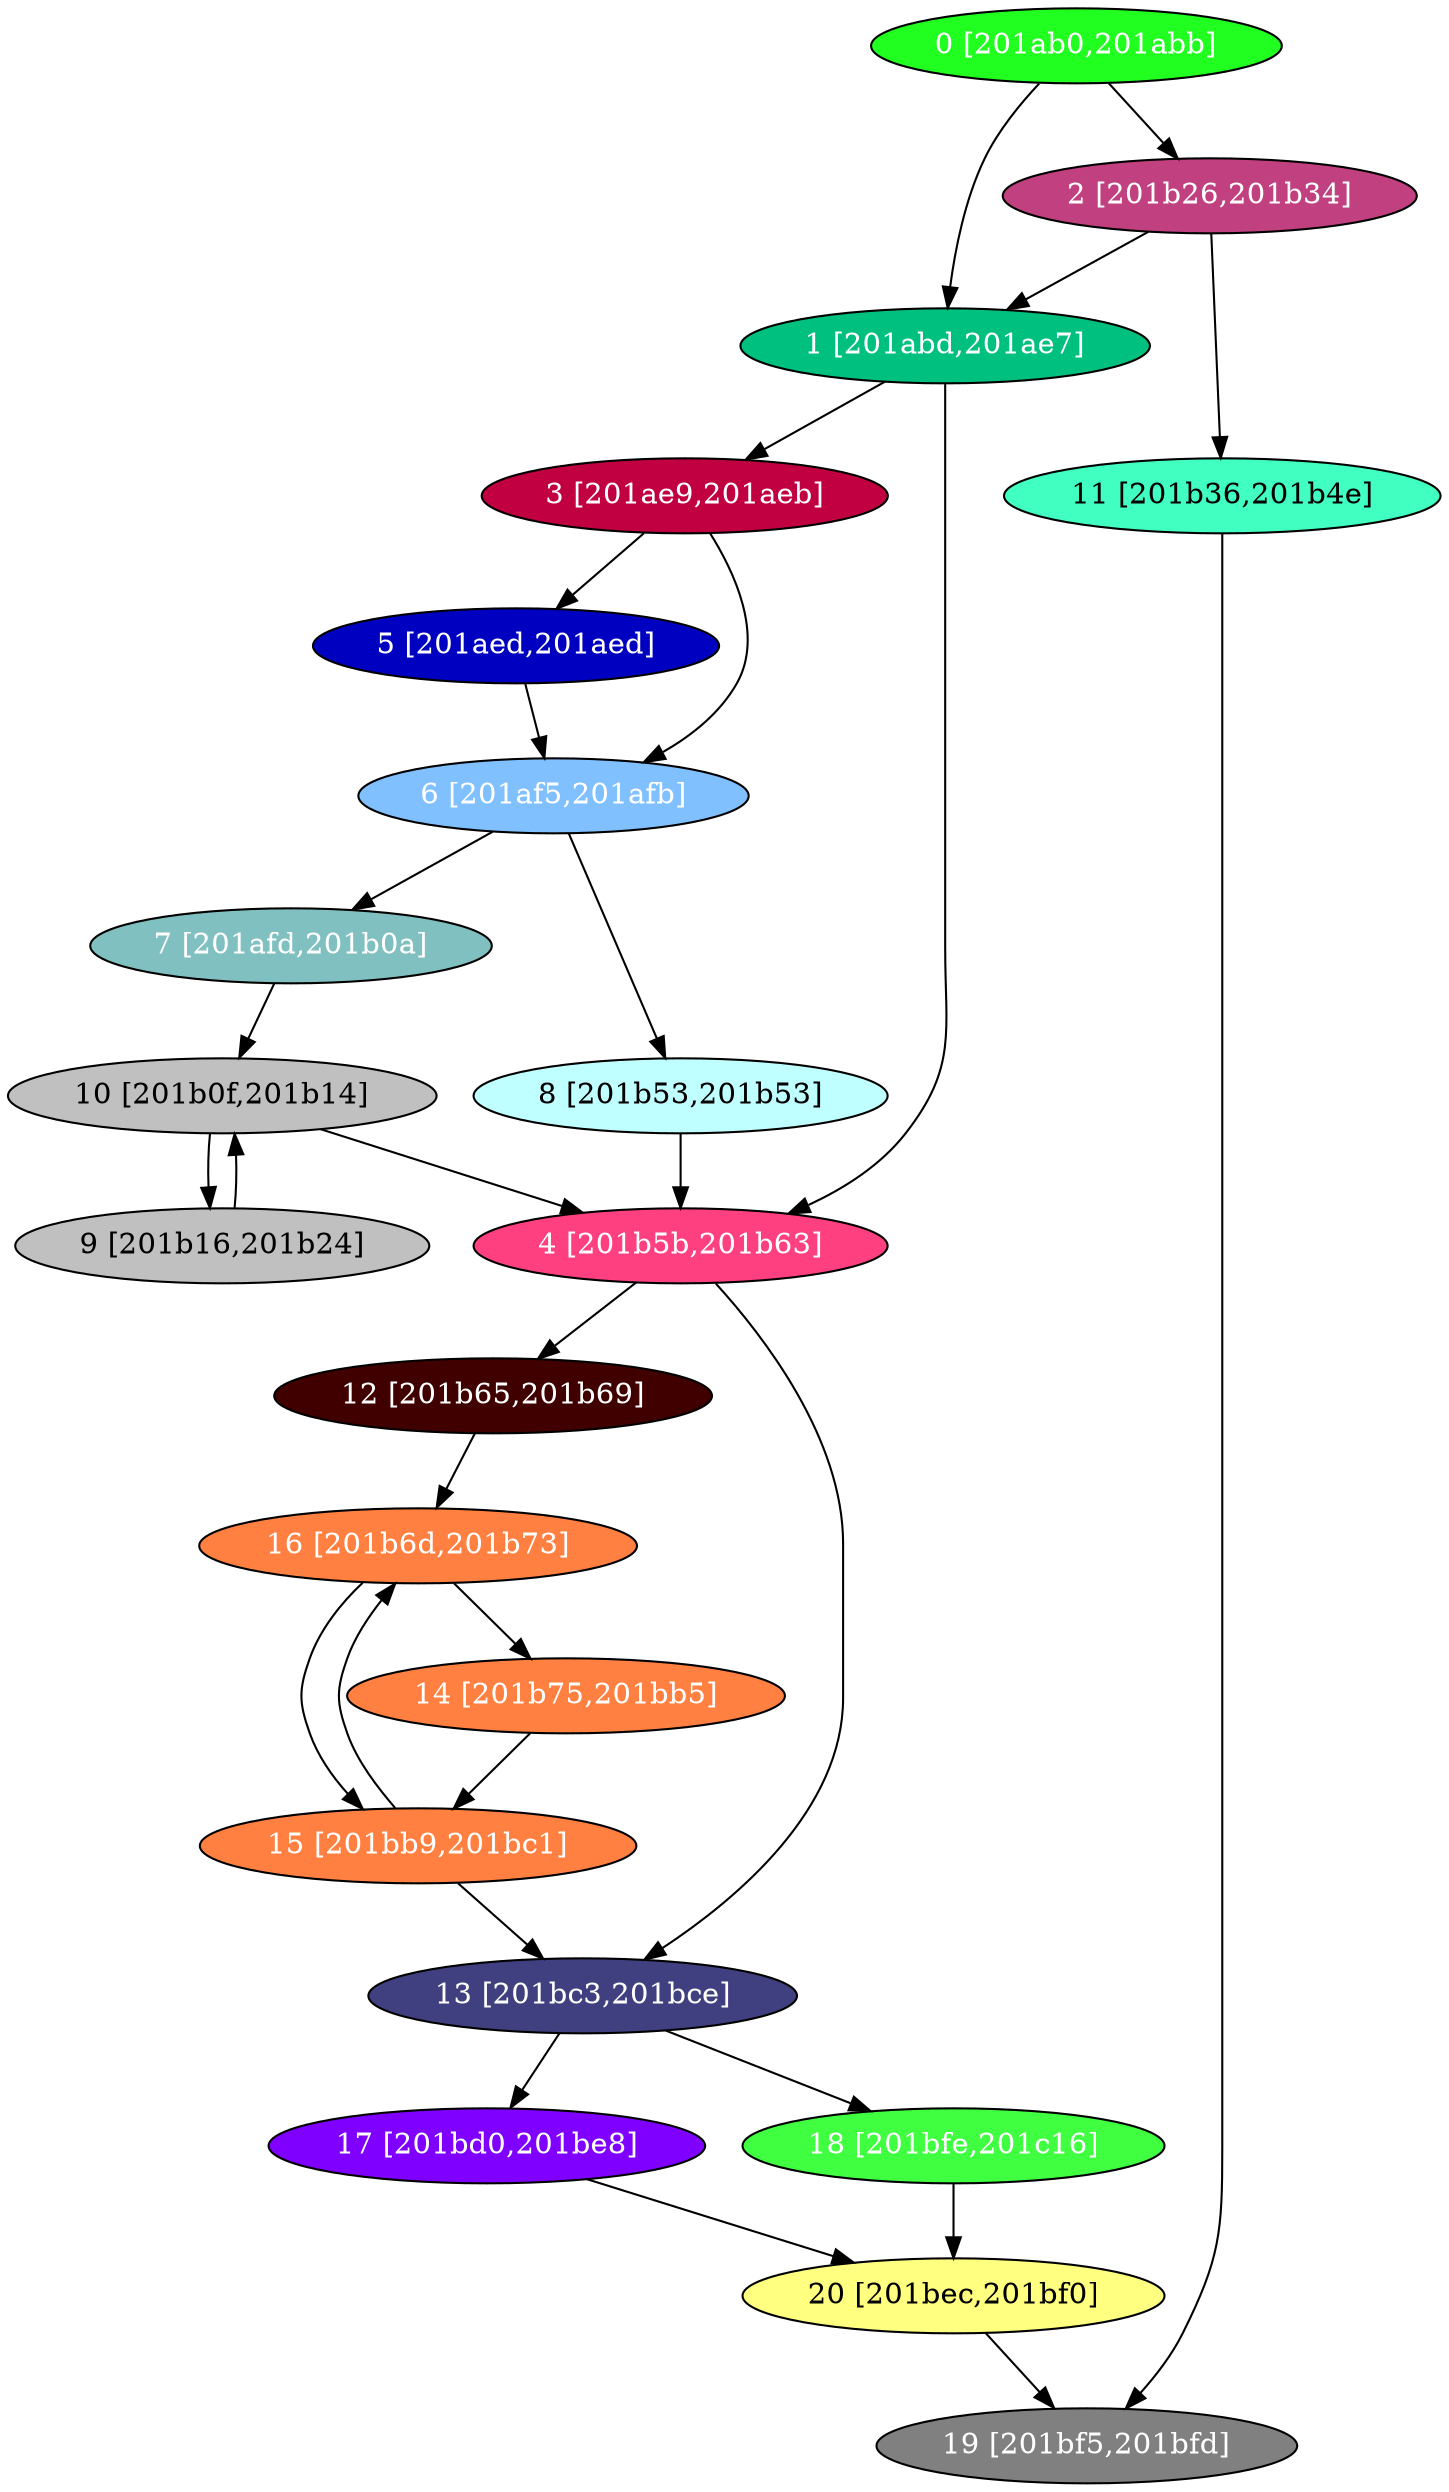 diGraph libnss3{
	libnss3_0  [style=filled fillcolor="#20FF20" fontcolor="#ffffff" shape=oval label="0 [201ab0,201abb]"]
	libnss3_1  [style=filled fillcolor="#00C080" fontcolor="#ffffff" shape=oval label="1 [201abd,201ae7]"]
	libnss3_2  [style=filled fillcolor="#C04080" fontcolor="#ffffff" shape=oval label="2 [201b26,201b34]"]
	libnss3_3  [style=filled fillcolor="#C00040" fontcolor="#ffffff" shape=oval label="3 [201ae9,201aeb]"]
	libnss3_4  [style=filled fillcolor="#FF4080" fontcolor="#ffffff" shape=oval label="4 [201b5b,201b63]"]
	libnss3_5  [style=filled fillcolor="#0000C0" fontcolor="#ffffff" shape=oval label="5 [201aed,201aed]"]
	libnss3_6  [style=filled fillcolor="#80C0FF" fontcolor="#ffffff" shape=oval label="6 [201af5,201afb]"]
	libnss3_7  [style=filled fillcolor="#80C0C0" fontcolor="#ffffff" shape=oval label="7 [201afd,201b0a]"]
	libnss3_8  [style=filled fillcolor="#C0FFFF" fontcolor="#000000" shape=oval label="8 [201b53,201b53]"]
	libnss3_9  [style=filled fillcolor="#C0C0C0" fontcolor="#000000" shape=oval label="9 [201b16,201b24]"]
	libnss3_a  [style=filled fillcolor="#C0C0C0" fontcolor="#000000" shape=oval label="10 [201b0f,201b14]"]
	libnss3_b  [style=filled fillcolor="#40FFC0" fontcolor="#000000" shape=oval label="11 [201b36,201b4e]"]
	libnss3_c  [style=filled fillcolor="#400000" fontcolor="#ffffff" shape=oval label="12 [201b65,201b69]"]
	libnss3_d  [style=filled fillcolor="#404080" fontcolor="#ffffff" shape=oval label="13 [201bc3,201bce]"]
	libnss3_e  [style=filled fillcolor="#FF8040" fontcolor="#ffffff" shape=oval label="14 [201b75,201bb5]"]
	libnss3_f  [style=filled fillcolor="#FF8040" fontcolor="#ffffff" shape=oval label="15 [201bb9,201bc1]"]
	libnss3_10  [style=filled fillcolor="#FF8040" fontcolor="#ffffff" shape=oval label="16 [201b6d,201b73]"]
	libnss3_11  [style=filled fillcolor="#8000FF" fontcolor="#ffffff" shape=oval label="17 [201bd0,201be8]"]
	libnss3_12  [style=filled fillcolor="#40FF40" fontcolor="#ffffff" shape=oval label="18 [201bfe,201c16]"]
	libnss3_13  [style=filled fillcolor="#808080" fontcolor="#ffffff" shape=oval label="19 [201bf5,201bfd]"]
	libnss3_14  [style=filled fillcolor="#FFFF80" fontcolor="#000000" shape=oval label="20 [201bec,201bf0]"]

	libnss3_0 -> libnss3_1
	libnss3_0 -> libnss3_2
	libnss3_1 -> libnss3_3
	libnss3_1 -> libnss3_4
	libnss3_2 -> libnss3_1
	libnss3_2 -> libnss3_b
	libnss3_3 -> libnss3_5
	libnss3_3 -> libnss3_6
	libnss3_4 -> libnss3_c
	libnss3_4 -> libnss3_d
	libnss3_5 -> libnss3_6
	libnss3_6 -> libnss3_7
	libnss3_6 -> libnss3_8
	libnss3_7 -> libnss3_a
	libnss3_8 -> libnss3_4
	libnss3_9 -> libnss3_a
	libnss3_a -> libnss3_4
	libnss3_a -> libnss3_9
	libnss3_b -> libnss3_13
	libnss3_c -> libnss3_10
	libnss3_d -> libnss3_11
	libnss3_d -> libnss3_12
	libnss3_e -> libnss3_f
	libnss3_f -> libnss3_d
	libnss3_f -> libnss3_10
	libnss3_10 -> libnss3_e
	libnss3_10 -> libnss3_f
	libnss3_11 -> libnss3_14
	libnss3_12 -> libnss3_14
	libnss3_14 -> libnss3_13
}